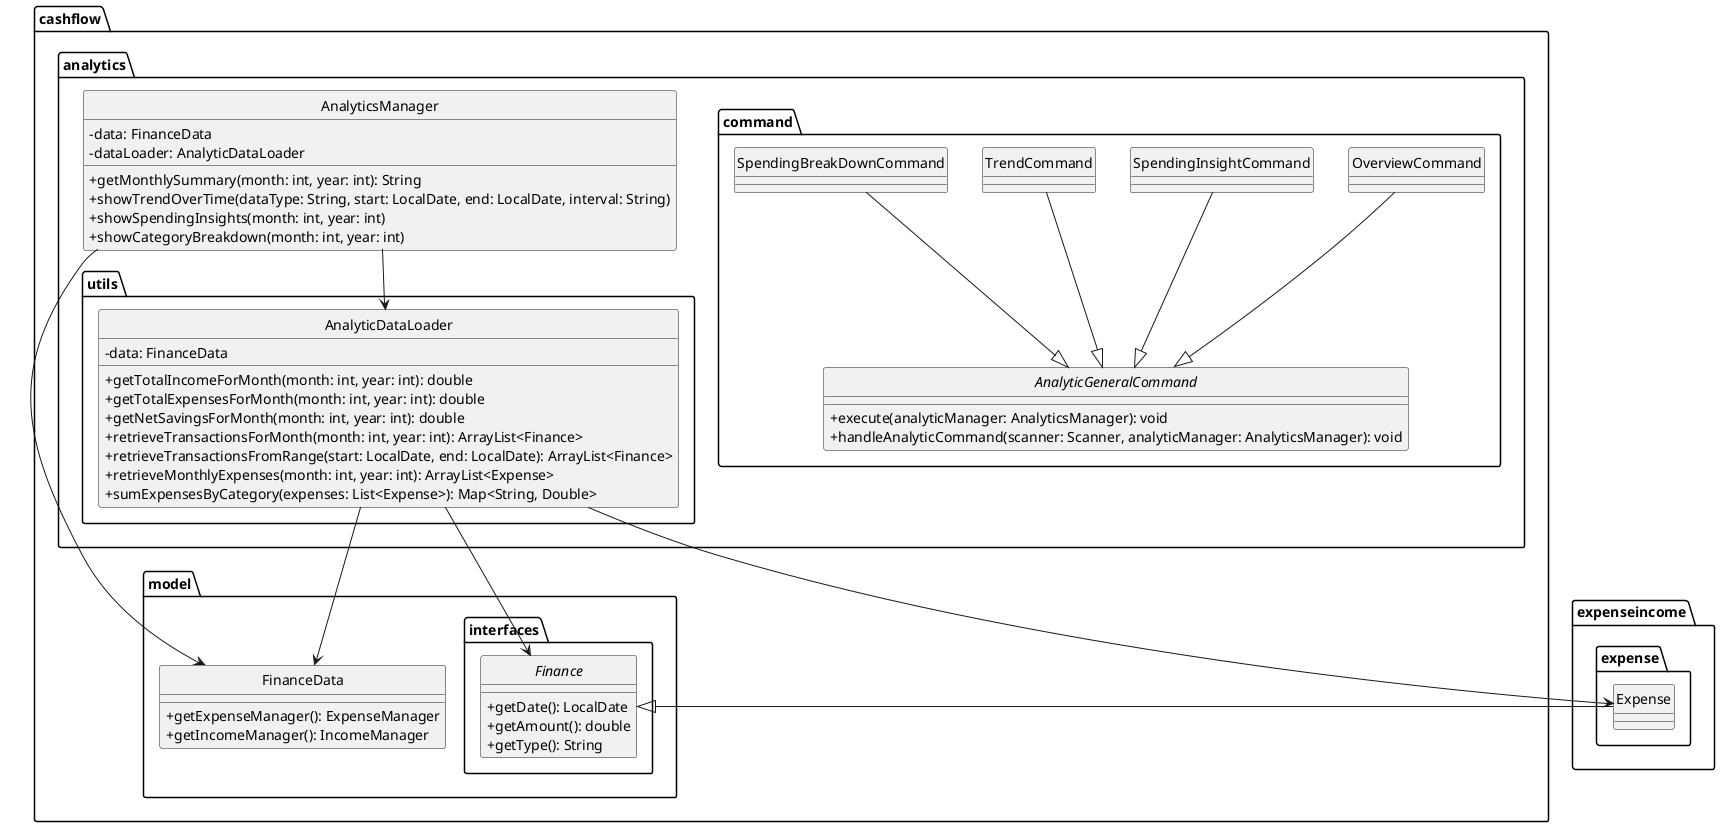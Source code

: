 @startuml
hide circle
skinparam classAttributeIconSize 0

package "cashflow.analytics" {
    class AnalyticsManager {
        - data: FinanceData
        - dataLoader: AnalyticDataLoader
        + getMonthlySummary(month: int, year: int): String
        + showTrendOverTime(dataType: String, start: LocalDate, end: LocalDate, interval: String)
        + showSpendingInsights(month: int, year: int)
        + showCategoryBreakdown(month: int, year: int)
    }
    package utils{
        class AnalyticDataLoader {
            - data: FinanceData
            + getTotalIncomeForMonth(month: int, year: int): double
            + getTotalExpensesForMonth(month: int, year: int): double
            + getNetSavingsForMonth(month: int, year: int): double
            + retrieveTransactionsForMonth(month: int, year: int): ArrayList<Finance>
            + retrieveTransactionsFromRange(start: LocalDate, end: LocalDate): ArrayList<Finance>
            + retrieveMonthlyExpenses(month: int, year: int): ArrayList<Expense>
            + sumExpensesByCategory(expenses: List<Expense>): Map<String, Double>
        }
    }
}

package "cashflow.model" {
    class FinanceData {
        + getExpenseManager(): ExpenseManager
        + getIncomeManager(): IncomeManager
    }
}

package "expenseincome.expense" {
    class Expense
}

package "cashflow.model.interfaces" {
    abstract class Finance {
        + getDate(): LocalDate
        + getAmount(): double
        + getType(): String
    }
}

package cashflow.analytics.command {

    abstract class AnalyticGeneralCommand {
        + execute(analyticManager: AnalyticsManager): void
        + handleAnalyticCommand(scanner: Scanner, analyticManager: AnalyticsManager): void
    }

    class OverviewCommand
    class SpendingInsightCommand
    class TrendCommand
    class SpendingBreakDownCommand

    OverviewCommand --|> AnalyticGeneralCommand
    SpendingInsightCommand --|> AnalyticGeneralCommand
    TrendCommand --|> AnalyticGeneralCommand
    SpendingBreakDownCommand --|> AnalyticGeneralCommand
}

AnalyticsManager --> AnalyticDataLoader
AnalyticsManager --> FinanceData
AnalyticDataLoader --> FinanceData
AnalyticDataLoader --> Finance
AnalyticDataLoader --> Expense
Expense --|> Finance

@enduml
